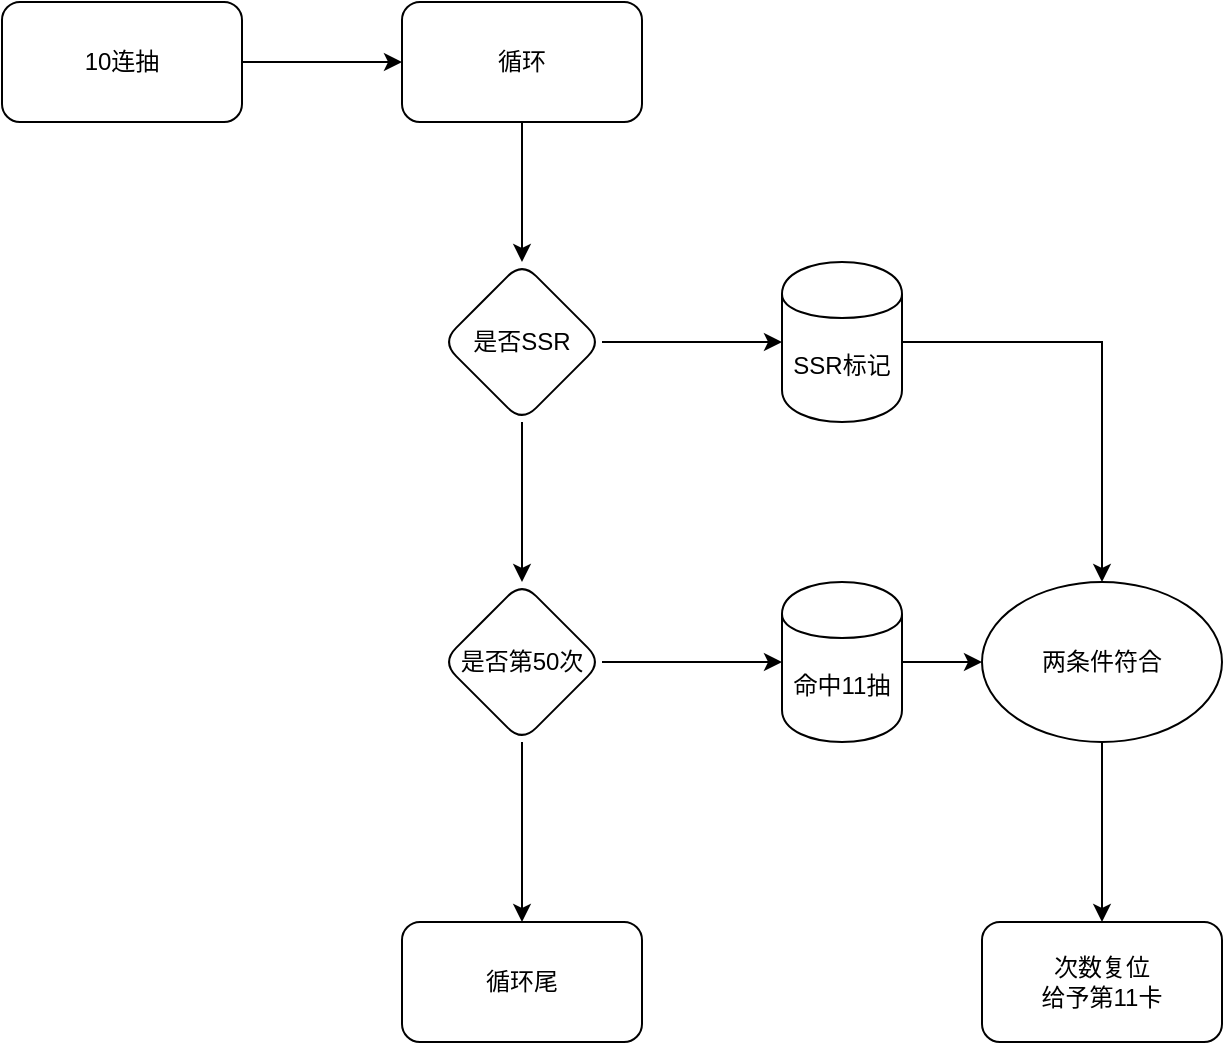 <mxfile version="14.4.9" type="github">
  <diagram id="H7uiUYj5wqa4Uc5Upl8W" name="第 1 页">
    <mxGraphModel dx="1422" dy="761" grid="1" gridSize="10" guides="1" tooltips="1" connect="1" arrows="1" fold="1" page="1" pageScale="1" pageWidth="827" pageHeight="1169" math="0" shadow="0">
      <root>
        <mxCell id="0" />
        <mxCell id="1" parent="0" />
        <mxCell id="Vvo8qR5SfSs4YOOwYhNk-3" value="" style="edgeStyle=orthogonalEdgeStyle;rounded=0;orthogonalLoop=1;jettySize=auto;html=1;" parent="1" source="Vvo8qR5SfSs4YOOwYhNk-1" target="Vvo8qR5SfSs4YOOwYhNk-2" edge="1">
          <mxGeometry relative="1" as="geometry" />
        </mxCell>
        <mxCell id="Vvo8qR5SfSs4YOOwYhNk-1" value="10连抽" style="rounded=1;whiteSpace=wrap;html=1;" parent="1" vertex="1">
          <mxGeometry x="40" y="50" width="120" height="60" as="geometry" />
        </mxCell>
        <mxCell id="PB6FAoWGl753bsoDeO_B-2" value="" style="edgeStyle=orthogonalEdgeStyle;rounded=0;orthogonalLoop=1;jettySize=auto;html=1;" edge="1" parent="1" source="Vvo8qR5SfSs4YOOwYhNk-2" target="PB6FAoWGl753bsoDeO_B-1">
          <mxGeometry relative="1" as="geometry" />
        </mxCell>
        <mxCell id="Vvo8qR5SfSs4YOOwYhNk-2" value="循环" style="whiteSpace=wrap;html=1;rounded=1;" parent="1" vertex="1">
          <mxGeometry x="240" y="50" width="120" height="60" as="geometry" />
        </mxCell>
        <mxCell id="PB6FAoWGl753bsoDeO_B-4" value="" style="edgeStyle=orthogonalEdgeStyle;rounded=0;orthogonalLoop=1;jettySize=auto;html=1;" edge="1" parent="1" source="PB6FAoWGl753bsoDeO_B-1" target="PB6FAoWGl753bsoDeO_B-3">
          <mxGeometry relative="1" as="geometry" />
        </mxCell>
        <mxCell id="PB6FAoWGl753bsoDeO_B-6" value="" style="edgeStyle=orthogonalEdgeStyle;rounded=0;orthogonalLoop=1;jettySize=auto;html=1;" edge="1" parent="1" source="PB6FAoWGl753bsoDeO_B-1" target="PB6FAoWGl753bsoDeO_B-5">
          <mxGeometry relative="1" as="geometry" />
        </mxCell>
        <mxCell id="PB6FAoWGl753bsoDeO_B-1" value="是否SSR" style="rhombus;whiteSpace=wrap;html=1;rounded=1;" vertex="1" parent="1">
          <mxGeometry x="260" y="180" width="80" height="80" as="geometry" />
        </mxCell>
        <mxCell id="PB6FAoWGl753bsoDeO_B-12" value="" style="edgeStyle=orthogonalEdgeStyle;rounded=0;orthogonalLoop=1;jettySize=auto;html=1;" edge="1" parent="1" source="PB6FAoWGl753bsoDeO_B-3" target="PB6FAoWGl753bsoDeO_B-11">
          <mxGeometry relative="1" as="geometry" />
        </mxCell>
        <mxCell id="PB6FAoWGl753bsoDeO_B-3" value="SSR标记" style="shape=cylinder;whiteSpace=wrap;html=1;boundedLbl=1;backgroundOutline=1;rounded=1;" vertex="1" parent="1">
          <mxGeometry x="430" y="180" width="60" height="80" as="geometry" />
        </mxCell>
        <mxCell id="PB6FAoWGl753bsoDeO_B-8" value="" style="edgeStyle=orthogonalEdgeStyle;rounded=0;orthogonalLoop=1;jettySize=auto;html=1;" edge="1" parent="1" source="PB6FAoWGl753bsoDeO_B-5" target="PB6FAoWGl753bsoDeO_B-7">
          <mxGeometry relative="1" as="geometry" />
        </mxCell>
        <mxCell id="PB6FAoWGl753bsoDeO_B-10" value="" style="edgeStyle=orthogonalEdgeStyle;rounded=0;orthogonalLoop=1;jettySize=auto;html=1;" edge="1" parent="1" source="PB6FAoWGl753bsoDeO_B-5" target="PB6FAoWGl753bsoDeO_B-9">
          <mxGeometry relative="1" as="geometry" />
        </mxCell>
        <mxCell id="PB6FAoWGl753bsoDeO_B-5" value="是否第50次" style="rhombus;whiteSpace=wrap;html=1;rounded=1;" vertex="1" parent="1">
          <mxGeometry x="260" y="340" width="80" height="80" as="geometry" />
        </mxCell>
        <mxCell id="PB6FAoWGl753bsoDeO_B-13" style="edgeStyle=orthogonalEdgeStyle;rounded=0;orthogonalLoop=1;jettySize=auto;html=1;" edge="1" parent="1" source="PB6FAoWGl753bsoDeO_B-7" target="PB6FAoWGl753bsoDeO_B-11">
          <mxGeometry relative="1" as="geometry" />
        </mxCell>
        <mxCell id="PB6FAoWGl753bsoDeO_B-7" value="命中11抽" style="shape=cylinder;whiteSpace=wrap;html=1;boundedLbl=1;backgroundOutline=1;rounded=1;" vertex="1" parent="1">
          <mxGeometry x="430" y="340" width="60" height="80" as="geometry" />
        </mxCell>
        <mxCell id="PB6FAoWGl753bsoDeO_B-9" value="循环尾" style="whiteSpace=wrap;html=1;rounded=1;" vertex="1" parent="1">
          <mxGeometry x="240" y="510" width="120" height="60" as="geometry" />
        </mxCell>
        <mxCell id="PB6FAoWGl753bsoDeO_B-15" value="" style="edgeStyle=orthogonalEdgeStyle;rounded=0;orthogonalLoop=1;jettySize=auto;html=1;" edge="1" parent="1" source="PB6FAoWGl753bsoDeO_B-11" target="PB6FAoWGl753bsoDeO_B-14">
          <mxGeometry relative="1" as="geometry" />
        </mxCell>
        <mxCell id="PB6FAoWGl753bsoDeO_B-11" value="两条件符合" style="ellipse;whiteSpace=wrap;html=1;rounded=1;" vertex="1" parent="1">
          <mxGeometry x="530" y="340" width="120" height="80" as="geometry" />
        </mxCell>
        <mxCell id="PB6FAoWGl753bsoDeO_B-14" value="次数复位&lt;br&gt;给予第11卡" style="whiteSpace=wrap;html=1;rounded=1;" vertex="1" parent="1">
          <mxGeometry x="530" y="510" width="120" height="60" as="geometry" />
        </mxCell>
      </root>
    </mxGraphModel>
  </diagram>
</mxfile>
